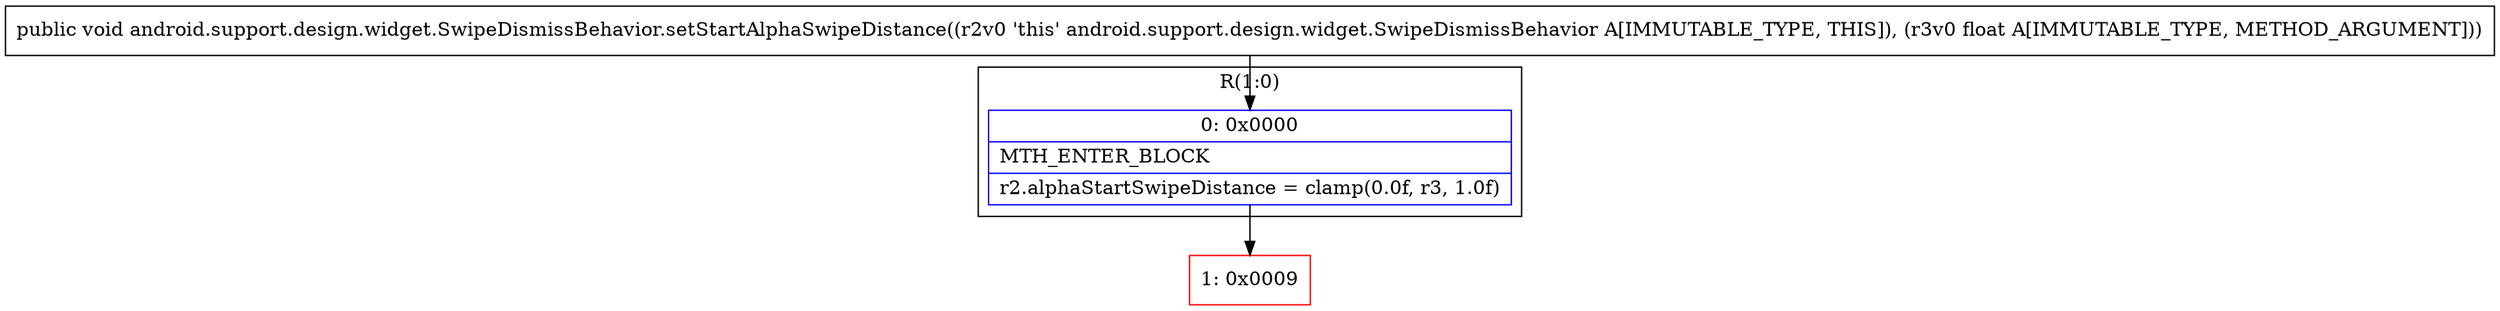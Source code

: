digraph "CFG forandroid.support.design.widget.SwipeDismissBehavior.setStartAlphaSwipeDistance(F)V" {
subgraph cluster_Region_133468043 {
label = "R(1:0)";
node [shape=record,color=blue];
Node_0 [shape=record,label="{0\:\ 0x0000|MTH_ENTER_BLOCK\l|r2.alphaStartSwipeDistance = clamp(0.0f, r3, 1.0f)\l}"];
}
Node_1 [shape=record,color=red,label="{1\:\ 0x0009}"];
MethodNode[shape=record,label="{public void android.support.design.widget.SwipeDismissBehavior.setStartAlphaSwipeDistance((r2v0 'this' android.support.design.widget.SwipeDismissBehavior A[IMMUTABLE_TYPE, THIS]), (r3v0 float A[IMMUTABLE_TYPE, METHOD_ARGUMENT])) }"];
MethodNode -> Node_0;
Node_0 -> Node_1;
}

